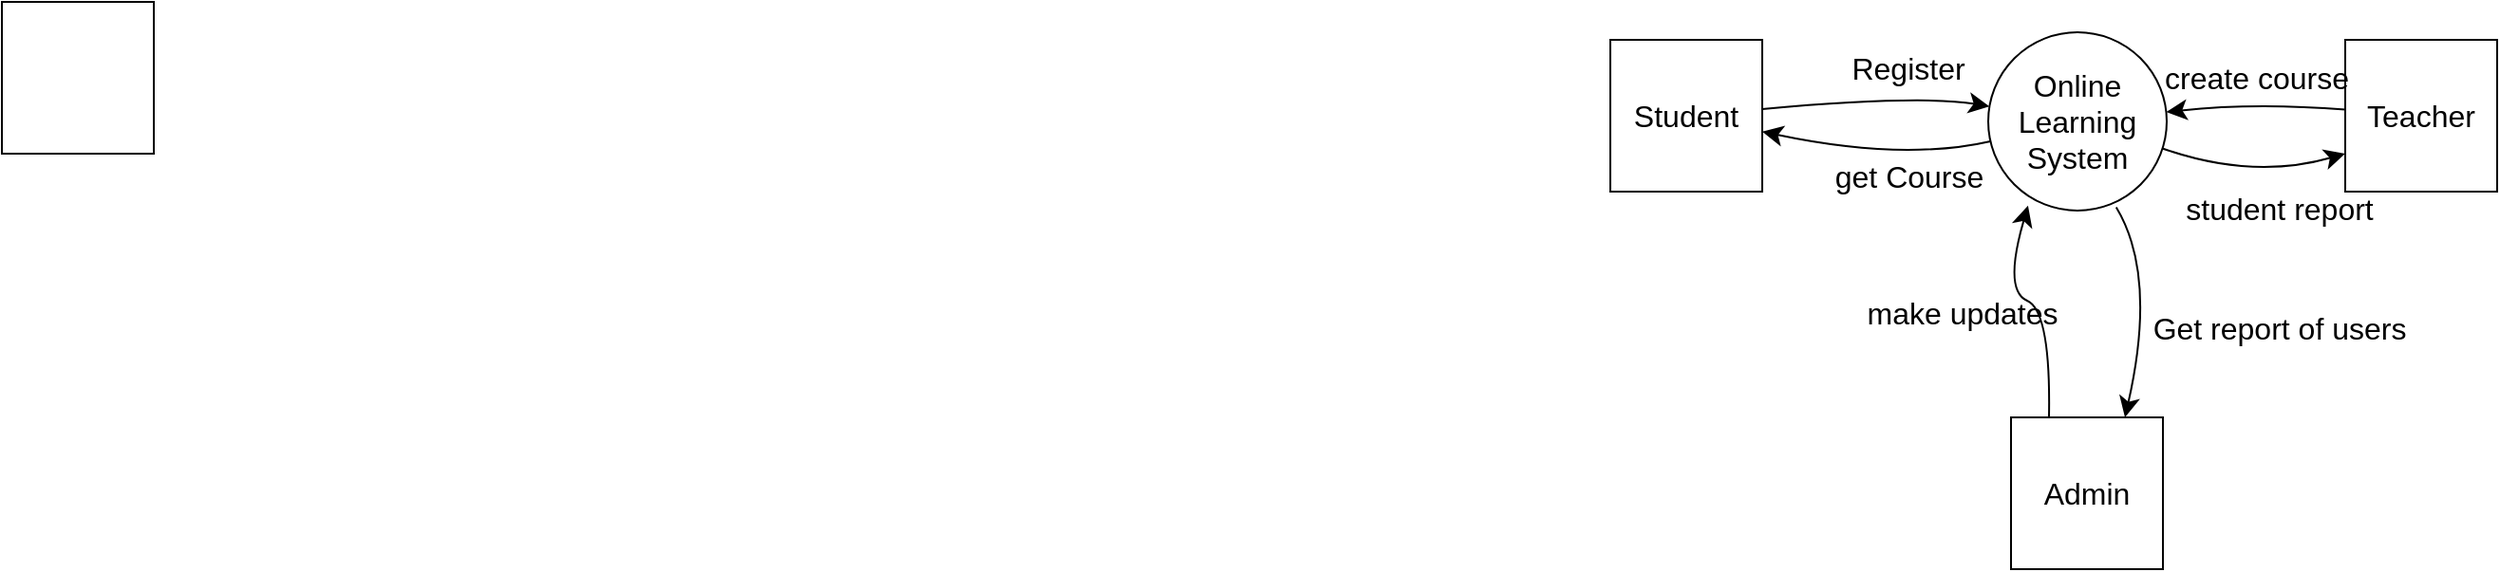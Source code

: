 <mxfile version="23.1.1" type="github">
  <diagram name="Page-1" id="TjJaTeAraglaGlIeOaYI">
    <mxGraphModel dx="1721" dy="571" grid="0" gridSize="10" guides="1" tooltips="1" connect="1" arrows="1" fold="1" page="0" pageScale="1" pageWidth="850" pageHeight="1100" math="0" shadow="0">
      <root>
        <mxCell id="0" />
        <mxCell id="1" parent="0" />
        <mxCell id="Ol9va0j0glZZ1pgGRdCW-12" style="edgeStyle=none;curved=1;rounded=0;orthogonalLoop=1;jettySize=auto;html=1;fontSize=12;startSize=8;endSize=8;" edge="1" parent="1" source="Ol9va0j0glZZ1pgGRdCW-1" target="Ol9va0j0glZZ1pgGRdCW-2">
          <mxGeometry relative="1" as="geometry">
            <Array as="points">
              <mxPoint x="117" y="222" />
            </Array>
          </mxGeometry>
        </mxCell>
        <mxCell id="Ol9va0j0glZZ1pgGRdCW-13" style="edgeStyle=none;curved=1;rounded=0;orthogonalLoop=1;jettySize=auto;html=1;entryX=0;entryY=0.75;entryDx=0;entryDy=0;fontSize=12;startSize=8;endSize=8;" edge="1" parent="1" target="Ol9va0j0glZZ1pgGRdCW-3">
          <mxGeometry relative="1" as="geometry">
            <mxPoint x="253.002" y="214.996" as="sourcePoint" />
            <mxPoint x="347.34" y="226.37" as="targetPoint" />
            <Array as="points">
              <mxPoint x="301" y="232" />
            </Array>
          </mxGeometry>
        </mxCell>
        <mxCell id="Ol9va0j0glZZ1pgGRdCW-15" style="edgeStyle=none;curved=1;rounded=0;orthogonalLoop=1;jettySize=auto;html=1;entryX=0.75;entryY=0;entryDx=0;entryDy=0;fontSize=12;startSize=8;endSize=8;exitX=0.717;exitY=0.981;exitDx=0;exitDy=0;exitPerimeter=0;" edge="1" parent="1" source="Ol9va0j0glZZ1pgGRdCW-1" target="Ol9va0j0glZZ1pgGRdCW-4">
          <mxGeometry relative="1" as="geometry">
            <mxPoint x="234" y="258" as="sourcePoint" />
            <Array as="points">
              <mxPoint x="251" y="282" />
            </Array>
          </mxGeometry>
        </mxCell>
        <mxCell id="Ol9va0j0glZZ1pgGRdCW-1" value="Online Learning System" style="ellipse;whiteSpace=wrap;html=1;aspect=fixed;fontSize=16;" vertex="1" parent="1">
          <mxGeometry x="162" y="154" width="94" height="94" as="geometry" />
        </mxCell>
        <mxCell id="Ol9va0j0glZZ1pgGRdCW-7" style="edgeStyle=none;curved=1;rounded=0;orthogonalLoop=1;jettySize=auto;html=1;fontSize=12;startSize=8;endSize=8;" edge="1" parent="1" source="Ol9va0j0glZZ1pgGRdCW-2" target="Ol9va0j0glZZ1pgGRdCW-1">
          <mxGeometry relative="1" as="geometry">
            <Array as="points">
              <mxPoint x="127" y="187" />
            </Array>
          </mxGeometry>
        </mxCell>
        <mxCell id="Ol9va0j0glZZ1pgGRdCW-2" value="Student" style="whiteSpace=wrap;html=1;aspect=fixed;fontSize=16;" vertex="1" parent="1">
          <mxGeometry x="-37" y="158" width="80" height="80" as="geometry" />
        </mxCell>
        <mxCell id="Ol9va0j0glZZ1pgGRdCW-8" style="edgeStyle=none;curved=1;rounded=0;orthogonalLoop=1;jettySize=auto;html=1;fontSize=12;startSize=8;endSize=8;" edge="1" parent="1" source="Ol9va0j0glZZ1pgGRdCW-3" target="Ol9va0j0glZZ1pgGRdCW-1">
          <mxGeometry relative="1" as="geometry">
            <Array as="points">
              <mxPoint x="303" y="191" />
            </Array>
          </mxGeometry>
        </mxCell>
        <mxCell id="Ol9va0j0glZZ1pgGRdCW-3" value="Teacher" style="whiteSpace=wrap;html=1;aspect=fixed;fontSize=16;" vertex="1" parent="1">
          <mxGeometry x="350" y="158" width="80" height="80" as="geometry" />
        </mxCell>
        <mxCell id="Ol9va0j0glZZ1pgGRdCW-4" value="Admin" style="whiteSpace=wrap;html=1;aspect=fixed;fontSize=16;" vertex="1" parent="1">
          <mxGeometry x="174" y="357" width="80" height="80" as="geometry" />
        </mxCell>
        <mxCell id="Ol9va0j0glZZ1pgGRdCW-5" value="" style="whiteSpace=wrap;html=1;aspect=fixed;fontSize=16;" vertex="1" parent="1">
          <mxGeometry x="-884" y="138" width="80" height="80" as="geometry" />
        </mxCell>
        <mxCell id="Ol9va0j0glZZ1pgGRdCW-9" style="edgeStyle=none;curved=1;rounded=0;orthogonalLoop=1;jettySize=auto;html=1;exitX=0.5;exitY=0;exitDx=0;exitDy=0;fontSize=12;startSize=8;endSize=8;" edge="1" parent="1" source="Ol9va0j0glZZ1pgGRdCW-4" target="Ol9va0j0glZZ1pgGRdCW-4">
          <mxGeometry relative="1" as="geometry" />
        </mxCell>
        <mxCell id="Ol9va0j0glZZ1pgGRdCW-14" style="edgeStyle=none;curved=1;rounded=0;orthogonalLoop=1;jettySize=auto;html=1;exitX=0.25;exitY=0;exitDx=0;exitDy=0;entryX=0.223;entryY=0.972;entryDx=0;entryDy=0;entryPerimeter=0;fontSize=12;startSize=8;endSize=8;" edge="1" parent="1" source="Ol9va0j0glZZ1pgGRdCW-4" target="Ol9va0j0glZZ1pgGRdCW-1">
          <mxGeometry relative="1" as="geometry">
            <Array as="points">
              <mxPoint x="195" y="301" />
              <mxPoint x="170" y="290" />
            </Array>
          </mxGeometry>
        </mxCell>
        <mxCell id="Ol9va0j0glZZ1pgGRdCW-16" value="Register" style="text;html=1;strokeColor=none;fillColor=none;align=center;verticalAlign=middle;whiteSpace=wrap;rounded=0;fontSize=16;" vertex="1" parent="1">
          <mxGeometry x="90" y="158" width="60" height="30" as="geometry" />
        </mxCell>
        <mxCell id="Ol9va0j0glZZ1pgGRdCW-17" value="get Course" style="text;html=1;align=center;verticalAlign=middle;resizable=0;points=[];autosize=1;strokeColor=none;fillColor=none;fontSize=16;" vertex="1" parent="1">
          <mxGeometry x="72" y="214" width="96" height="31" as="geometry" />
        </mxCell>
        <mxCell id="Ol9va0j0glZZ1pgGRdCW-18" value="create course" style="text;html=1;align=center;verticalAlign=middle;resizable=0;points=[];autosize=1;strokeColor=none;fillColor=none;fontSize=16;" vertex="1" parent="1">
          <mxGeometry x="245" y="162" width="115" height="31" as="geometry" />
        </mxCell>
        <mxCell id="Ol9va0j0glZZ1pgGRdCW-19" value="student report" style="text;html=1;align=center;verticalAlign=middle;resizable=0;points=[];autosize=1;strokeColor=none;fillColor=none;fontSize=16;" vertex="1" parent="1">
          <mxGeometry x="256" y="231" width="117" height="31" as="geometry" />
        </mxCell>
        <mxCell id="Ol9va0j0glZZ1pgGRdCW-20" value="make updates" style="text;html=1;align=center;verticalAlign=middle;resizable=0;points=[];autosize=1;strokeColor=none;fillColor=none;fontSize=16;" vertex="1" parent="1">
          <mxGeometry x="88" y="286" width="119" height="31" as="geometry" />
        </mxCell>
        <mxCell id="Ol9va0j0glZZ1pgGRdCW-21" value="Get report of users" style="text;html=1;align=center;verticalAlign=middle;resizable=0;points=[];autosize=1;strokeColor=none;fillColor=none;fontSize=16;" vertex="1" parent="1">
          <mxGeometry x="239" y="294" width="151" height="31" as="geometry" />
        </mxCell>
      </root>
    </mxGraphModel>
  </diagram>
</mxfile>
